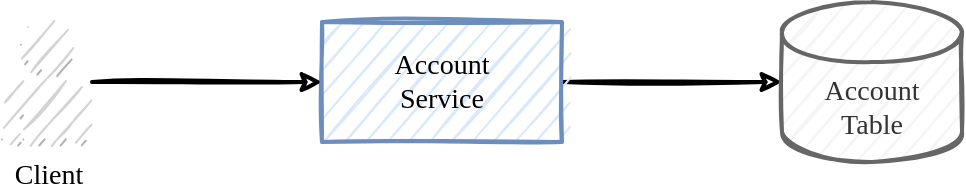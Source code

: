 <mxfile>
    <diagram id="_SF6C5hbYV2lqwscpNSv" name="Page-1">
        <mxGraphModel dx="1065" dy="483" grid="1" gridSize="10" guides="1" tooltips="1" connect="1" arrows="1" fold="1" page="1" pageScale="1" pageWidth="850" pageHeight="1100" background="none" math="0" shadow="0">
            <root>
                <mxCell id="0"/>
                <mxCell id="1" parent="0"/>
                <mxCell id="4" style="edgeStyle=orthogonalEdgeStyle;rounded=0;orthogonalLoop=1;jettySize=auto;html=1;sketch=1;strokeWidth=2;fontFamily=Lucida Console;fontStyle=0;fontSize=14;" parent="1" source="2" target="3" edge="1">
                    <mxGeometry relative="1" as="geometry"/>
                </mxCell>
                <mxCell id="2" value="Account&lt;br style=&quot;font-size: 14px;&quot;&gt;Service" style="rounded=0;whiteSpace=wrap;html=1;sketch=1;fillStyle=auto;fillColor=#dae8fc;strokeColor=#6c8ebf;strokeWidth=2;fontFamily=Lucida Console;fontStyle=0;fontSize=14;" parent="1" vertex="1">
                    <mxGeometry x="220" y="270" width="120" height="60" as="geometry"/>
                </mxCell>
                <mxCell id="3" value="Account&lt;br style=&quot;font-size: 14px;&quot;&gt;Table" style="shape=cylinder3;whiteSpace=wrap;html=1;boundedLbl=1;backgroundOutline=1;size=15;sketch=1;fillStyle=auto;strokeWidth=2;fontFamily=Lucida Console;fontStyle=0;fontSize=14;fillColor=#f5f5f5;strokeColor=#666666;fontColor=#333333;" parent="1" vertex="1">
                    <mxGeometry x="450" y="260" width="90" height="80" as="geometry"/>
                </mxCell>
                <mxCell id="9" value="" style="edgeStyle=orthogonalEdgeStyle;rounded=0;orthogonalLoop=1;jettySize=auto;html=1;strokeWidth=2;sketch=1;fontSize=14;fontFamily=Lucida Console;" edge="1" parent="1" source="8" target="2">
                    <mxGeometry relative="1" as="geometry"/>
                </mxCell>
                <mxCell id="8" value="Client" style="outlineConnect=0;dashed=0;verticalLabelPosition=bottom;verticalAlign=top;align=center;html=1;shape=mxgraph.aws3.user;fillColor=#D2D3D3;gradientColor=none;shadow=0;sketch=1;strokeWidth=2;fontSize=14;fontFamily=Lucida Console;" vertex="1" parent="1">
                    <mxGeometry x="60" y="268.5" width="45" height="63" as="geometry"/>
                </mxCell>
            </root>
        </mxGraphModel>
    </diagram>
</mxfile>